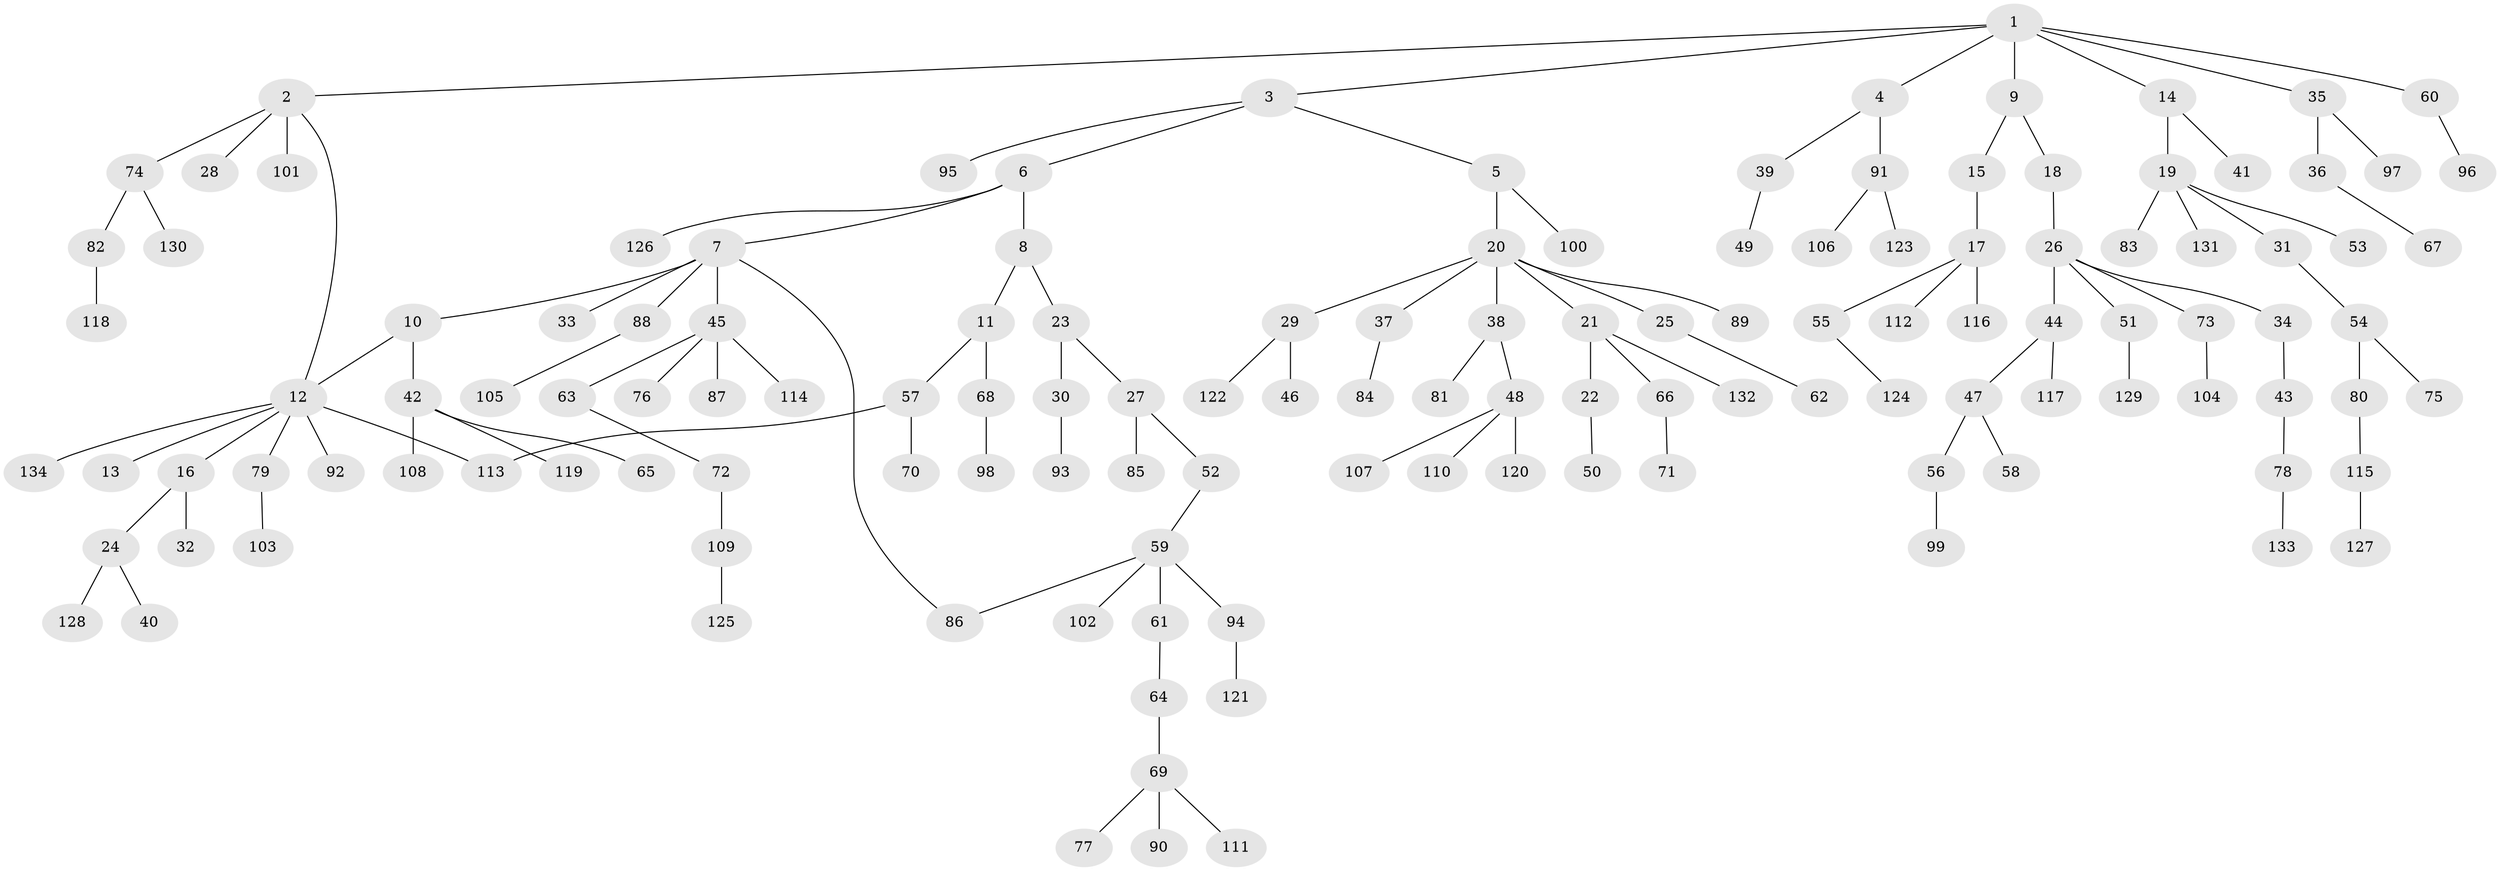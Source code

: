 // coarse degree distribution, {8: 0.022222222222222223, 4: 0.05555555555555555, 3: 0.14444444444444443, 6: 0.022222222222222223, 9: 0.011111111111111112, 1: 0.5444444444444444, 2: 0.18888888888888888, 5: 0.011111111111111112}
// Generated by graph-tools (version 1.1) at 2025/23/03/03/25 07:23:31]
// undirected, 134 vertices, 136 edges
graph export_dot {
graph [start="1"]
  node [color=gray90,style=filled];
  1;
  2;
  3;
  4;
  5;
  6;
  7;
  8;
  9;
  10;
  11;
  12;
  13;
  14;
  15;
  16;
  17;
  18;
  19;
  20;
  21;
  22;
  23;
  24;
  25;
  26;
  27;
  28;
  29;
  30;
  31;
  32;
  33;
  34;
  35;
  36;
  37;
  38;
  39;
  40;
  41;
  42;
  43;
  44;
  45;
  46;
  47;
  48;
  49;
  50;
  51;
  52;
  53;
  54;
  55;
  56;
  57;
  58;
  59;
  60;
  61;
  62;
  63;
  64;
  65;
  66;
  67;
  68;
  69;
  70;
  71;
  72;
  73;
  74;
  75;
  76;
  77;
  78;
  79;
  80;
  81;
  82;
  83;
  84;
  85;
  86;
  87;
  88;
  89;
  90;
  91;
  92;
  93;
  94;
  95;
  96;
  97;
  98;
  99;
  100;
  101;
  102;
  103;
  104;
  105;
  106;
  107;
  108;
  109;
  110;
  111;
  112;
  113;
  114;
  115;
  116;
  117;
  118;
  119;
  120;
  121;
  122;
  123;
  124;
  125;
  126;
  127;
  128;
  129;
  130;
  131;
  132;
  133;
  134;
  1 -- 2;
  1 -- 3;
  1 -- 4;
  1 -- 9;
  1 -- 14;
  1 -- 35;
  1 -- 60;
  2 -- 12;
  2 -- 28;
  2 -- 74;
  2 -- 101;
  3 -- 5;
  3 -- 6;
  3 -- 95;
  4 -- 39;
  4 -- 91;
  5 -- 20;
  5 -- 100;
  6 -- 7;
  6 -- 8;
  6 -- 126;
  7 -- 10;
  7 -- 33;
  7 -- 45;
  7 -- 88;
  7 -- 86;
  8 -- 11;
  8 -- 23;
  9 -- 15;
  9 -- 18;
  10 -- 42;
  10 -- 12;
  11 -- 57;
  11 -- 68;
  12 -- 13;
  12 -- 16;
  12 -- 79;
  12 -- 92;
  12 -- 134;
  12 -- 113;
  14 -- 19;
  14 -- 41;
  15 -- 17;
  16 -- 24;
  16 -- 32;
  17 -- 55;
  17 -- 112;
  17 -- 116;
  18 -- 26;
  19 -- 31;
  19 -- 53;
  19 -- 83;
  19 -- 131;
  20 -- 21;
  20 -- 25;
  20 -- 29;
  20 -- 37;
  20 -- 38;
  20 -- 89;
  21 -- 22;
  21 -- 66;
  21 -- 132;
  22 -- 50;
  23 -- 27;
  23 -- 30;
  24 -- 40;
  24 -- 128;
  25 -- 62;
  26 -- 34;
  26 -- 44;
  26 -- 51;
  26 -- 73;
  27 -- 52;
  27 -- 85;
  29 -- 46;
  29 -- 122;
  30 -- 93;
  31 -- 54;
  34 -- 43;
  35 -- 36;
  35 -- 97;
  36 -- 67;
  37 -- 84;
  38 -- 48;
  38 -- 81;
  39 -- 49;
  42 -- 65;
  42 -- 108;
  42 -- 119;
  43 -- 78;
  44 -- 47;
  44 -- 117;
  45 -- 63;
  45 -- 76;
  45 -- 87;
  45 -- 114;
  47 -- 56;
  47 -- 58;
  48 -- 107;
  48 -- 110;
  48 -- 120;
  51 -- 129;
  52 -- 59;
  54 -- 75;
  54 -- 80;
  55 -- 124;
  56 -- 99;
  57 -- 70;
  57 -- 113;
  59 -- 61;
  59 -- 86;
  59 -- 94;
  59 -- 102;
  60 -- 96;
  61 -- 64;
  63 -- 72;
  64 -- 69;
  66 -- 71;
  68 -- 98;
  69 -- 77;
  69 -- 90;
  69 -- 111;
  72 -- 109;
  73 -- 104;
  74 -- 82;
  74 -- 130;
  78 -- 133;
  79 -- 103;
  80 -- 115;
  82 -- 118;
  88 -- 105;
  91 -- 106;
  91 -- 123;
  94 -- 121;
  109 -- 125;
  115 -- 127;
}

